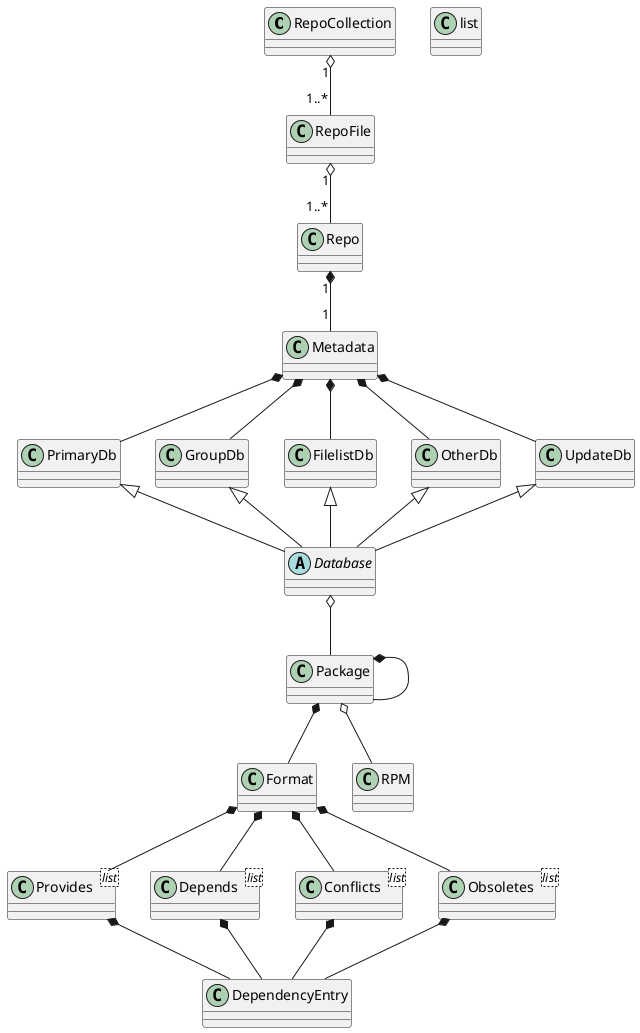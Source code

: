 @startuml

class RepoCollection

class RepoFile

class Repo

class Metadata

abstract class Database

class PrimaryDb
class GroupDb
class FilelistDb
class OtherDb
class UpdateDb

class Package

class Format

class DependencyEntry

class RPM

class list

class Provides<list>

class Depends<list>

class Conflicts<list>

class Obsoletes<list>

RepoCollection "1" o-- "1..*" RepoFile
RepoFile "1" o-- "1..*" Repo
Repo "1" *-- "1" Metadata

Metadata *-- PrimaryDb
Metadata *-- GroupDb
Metadata *-- FilelistDb
Metadata *-- OtherDb
Metadata *-- UpdateDb

PrimaryDb <|-- Database
GroupDb <|-- Database
FilelistDb <|-- Database
OtherDb <|-- Database
UpdateDb <|-- Database

Database o-- Package

Package o-- RPM
Package *-- Format
Package *-- Package

Format *-- Provides
Format *-- Depends
Format *-- Conflicts
Format *-- Obsoletes

Provides *-- DependencyEntry
Depends *-- DependencyEntry
Conflicts *-- DependencyEntry
Obsoletes *-- DependencyEntry


@enduml